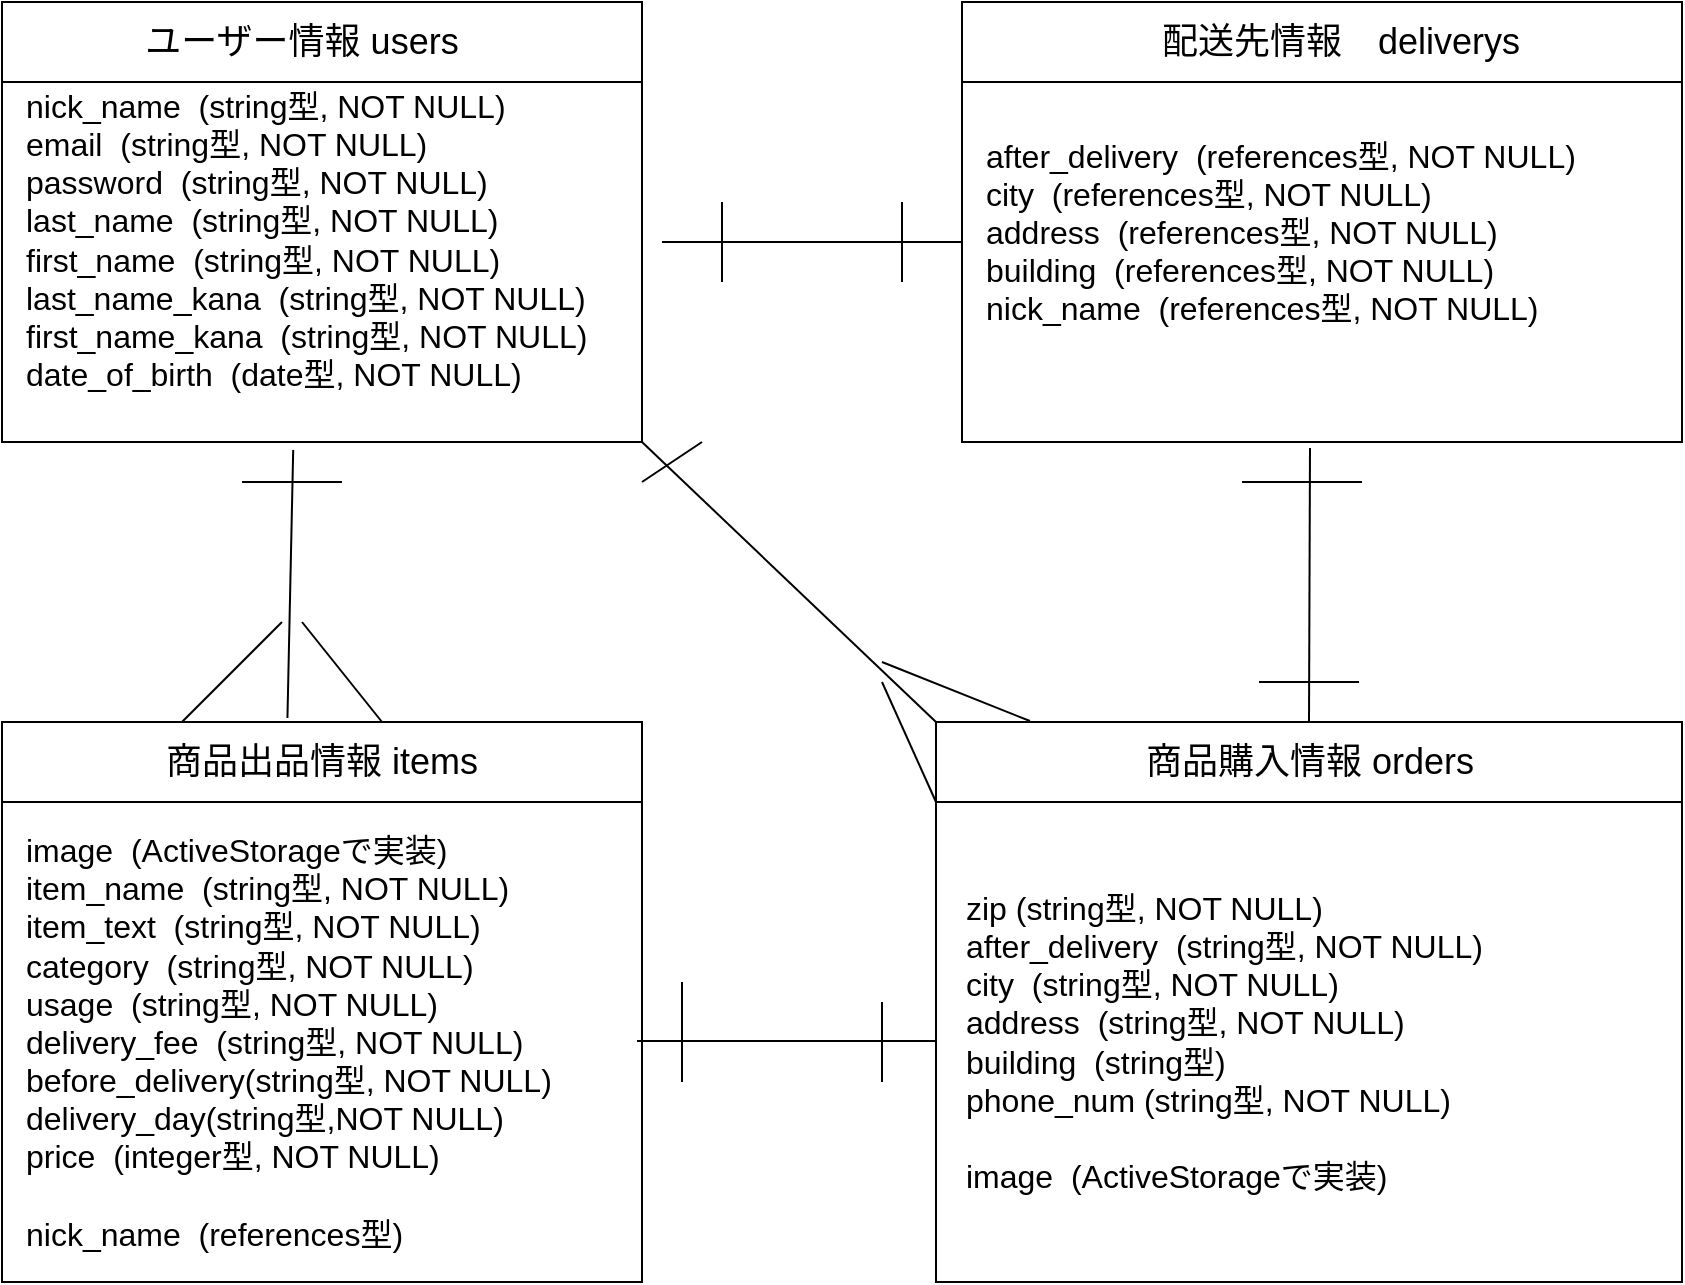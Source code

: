 <mxfile version="13.6.5">
    <diagram id="0W38vJm-rNa2hDeHWIhZ" name="ページ1">
        <mxGraphModel dx="689" dy="753" grid="1" gridSize="10" guides="1" tooltips="1" connect="1" arrows="1" fold="1" page="1" pageScale="1" pageWidth="827" pageHeight="1169" math="0" shadow="0">
            <root>
                <mxCell id="0"/>
                <mxCell id="1" parent="0"/>
                <mxCell id="6" value="" style="rounded=0;whiteSpace=wrap;html=1;" vertex="1" parent="1">
                    <mxGeometry x="40" y="80" width="320" height="40" as="geometry"/>
                </mxCell>
                <mxCell id="2" value="" style="rounded=0;whiteSpace=wrap;html=1;" vertex="1" parent="1">
                    <mxGeometry x="40" y="120" width="320" height="180" as="geometry"/>
                </mxCell>
                <mxCell id="5" value="ユーザー情報 users" style="text;html=1;strokeColor=none;fillColor=none;align=center;verticalAlign=middle;whiteSpace=wrap;rounded=0;fontSize=18;" vertex="1" parent="1">
                    <mxGeometry x="70" y="90" width="240" height="20" as="geometry"/>
                </mxCell>
                <mxCell id="8" value="nick_name&amp;nbsp; (string型, NOT NULL)&lt;br style=&quot;font-size: 16px&quot;&gt;email&amp;nbsp; (string型, NOT NULL)&lt;br style=&quot;font-size: 16px&quot;&gt;password&amp;nbsp; (string型, NOT NULL)&lt;br style=&quot;font-size: 16px&quot;&gt;last_name&amp;nbsp; (string型, NOT NULL)&lt;br style=&quot;font-size: 16px&quot;&gt;first_name&amp;nbsp; (string型, NOT NULL)&lt;br&gt;last_name_kana&amp;nbsp; (string型, NOT NULL)&lt;br style=&quot;font-size: 16px&quot;&gt;first_name_kana&amp;nbsp; (string型, NOT NULL)&lt;br style=&quot;font-size: 16px&quot;&gt;date_of_birth&amp;nbsp; (date型, NOT NULL)" style="text;html=1;strokeColor=none;fillColor=none;align=left;verticalAlign=middle;whiteSpace=wrap;rounded=0;fontSize=16;" vertex="1" parent="1">
                    <mxGeometry x="50" y="119" width="300" height="160" as="geometry"/>
                </mxCell>
                <mxCell id="10" value="" style="rounded=0;whiteSpace=wrap;html=1;" vertex="1" parent="1">
                    <mxGeometry x="520" y="120" width="360" height="180" as="geometry"/>
                </mxCell>
                <mxCell id="11" value="" style="rounded=0;whiteSpace=wrap;html=1;" vertex="1" parent="1">
                    <mxGeometry x="520" y="80" width="360" height="40" as="geometry"/>
                </mxCell>
                <mxCell id="12" value="配送先情報　deliverys" style="text;html=1;strokeColor=none;fillColor=none;align=center;verticalAlign=middle;whiteSpace=wrap;rounded=0;fontSize=18;" vertex="1" parent="1">
                    <mxGeometry x="600" y="90" width="219" height="20" as="geometry"/>
                </mxCell>
                <mxCell id="13" value="after_delivery&amp;nbsp; (references型, NOT NULL)&lt;br&gt;city&amp;nbsp; (references型, NOT NULL)&lt;br&gt;address&amp;nbsp; (references型, NOT NULL)&lt;br&gt;building&amp;nbsp; (references型, NOT NULL)&lt;br&gt;nick_name&amp;nbsp; (references型, NOT NULL)" style="text;html=1;strokeColor=none;fillColor=none;align=left;verticalAlign=middle;whiteSpace=wrap;rounded=0;fontSize=16;" vertex="1" parent="1">
                    <mxGeometry x="530" y="120" width="340" height="150" as="geometry"/>
                </mxCell>
                <mxCell id="16" value="" style="rounded=0;whiteSpace=wrap;html=1;fontSize=16;align=left;" vertex="1" parent="1">
                    <mxGeometry x="40" y="440" width="320" height="40" as="geometry"/>
                </mxCell>
                <mxCell id="17" value="" style="rounded=0;whiteSpace=wrap;html=1;fontSize=16;align=left;" vertex="1" parent="1">
                    <mxGeometry x="40" y="480" width="320" height="240" as="geometry"/>
                </mxCell>
                <mxCell id="18" value="商品出品情報 items" style="text;html=1;strokeColor=none;fillColor=none;align=center;verticalAlign=middle;whiteSpace=wrap;rounded=0;fontSize=18;" vertex="1" parent="1">
                    <mxGeometry x="55" y="450" width="290" height="20" as="geometry"/>
                </mxCell>
                <mxCell id="19" value="" style="rounded=0;whiteSpace=wrap;html=1;fontSize=16;align=left;" vertex="1" parent="1">
                    <mxGeometry x="507" y="480" width="373" height="240" as="geometry"/>
                </mxCell>
                <mxCell id="20" value="" style="rounded=0;whiteSpace=wrap;html=1;fontSize=16;align=left;" vertex="1" parent="1">
                    <mxGeometry x="507" y="440" width="373" height="40" as="geometry"/>
                </mxCell>
                <mxCell id="21" value="商品購入情報 orders" style="text;html=1;strokeColor=none;fillColor=none;align=center;verticalAlign=middle;whiteSpace=wrap;rounded=0;fontSize=18;" vertex="1" parent="1">
                    <mxGeometry x="583.5" y="450" width="220" height="20" as="geometry"/>
                </mxCell>
                <mxCell id="23" value="image&amp;nbsp; (ActiveStorageで実装)&lt;br&gt;item_name&amp;nbsp; (string型, NOT NULL)&lt;br&gt;item_text&amp;nbsp; (string型, NOT NULL)&lt;br&gt;category&amp;nbsp; (string型, NOT NULL)&lt;br&gt;usage&amp;nbsp; (string型, NOT NULL)&lt;br&gt;delivery_fee&amp;nbsp; (string型, NOT NULL)&lt;br&gt;before_delivery(string型, NOT NULL)&lt;br&gt;delivery_day(string型,NOT NULL)&lt;br&gt;price&amp;nbsp; (integer型, NOT NULL)&lt;br&gt;&lt;br&gt;nick_name&amp;nbsp; (references型)" style="text;html=1;strokeColor=none;fillColor=none;align=left;verticalAlign=middle;whiteSpace=wrap;rounded=0;fontSize=16;" vertex="1" parent="1">
                    <mxGeometry x="50" y="480" width="300" height="240" as="geometry"/>
                </mxCell>
                <mxCell id="24" value="zip (string型, NOT NULL)&lt;br&gt;after_delivery&amp;nbsp; (string型, NOT NULL)&lt;br&gt;city&amp;nbsp; (string型, NOT NULL)&lt;br&gt;address&amp;nbsp; (string型, NOT NULL)&lt;br&gt;building&amp;nbsp; (string型)&lt;br&gt;phone_num (string型, NOT NULL)&lt;br&gt;&lt;br&gt;image&amp;nbsp; (ActiveStorageで実装)" style="text;html=1;strokeColor=none;fillColor=none;align=left;verticalAlign=middle;whiteSpace=wrap;rounded=0;fontSize=16;" vertex="1" parent="1">
                    <mxGeometry x="520" y="480" width="350" height="240" as="geometry"/>
                </mxCell>
                <mxCell id="30" value="" style="endArrow=none;html=1;fontSize=16;exitX=0.5;exitY=0;exitDx=0;exitDy=0;" edge="1" parent="1" source="20">
                    <mxGeometry width="50" height="50" relative="1" as="geometry">
                        <mxPoint x="550" y="440" as="sourcePoint"/>
                        <mxPoint x="694" y="303" as="targetPoint"/>
                    </mxGeometry>
                </mxCell>
                <mxCell id="31" value="" style="endArrow=none;html=1;fontSize=16;exitX=0.446;exitY=-0.05;exitDx=0;exitDy=0;exitPerimeter=0;entryX=0.455;entryY=1.022;entryDx=0;entryDy=0;entryPerimeter=0;" edge="1" parent="1" source="16" target="2">
                    <mxGeometry width="50" height="50" relative="1" as="geometry">
                        <mxPoint x="703.5" y="450" as="sourcePoint"/>
                        <mxPoint x="179" y="310" as="targetPoint"/>
                    </mxGeometry>
                </mxCell>
                <mxCell id="32" value="" style="endArrow=none;html=1;fontSize=16;" edge="1" parent="1">
                    <mxGeometry width="50" height="50" relative="1" as="geometry">
                        <mxPoint x="130" y="440" as="sourcePoint"/>
                        <mxPoint x="180" y="390" as="targetPoint"/>
                    </mxGeometry>
                </mxCell>
                <mxCell id="33" value="" style="endArrow=none;html=1;fontSize=16;" edge="1" parent="1">
                    <mxGeometry width="50" height="50" relative="1" as="geometry">
                        <mxPoint x="230" y="440" as="sourcePoint"/>
                        <mxPoint x="190" y="390" as="targetPoint"/>
                    </mxGeometry>
                </mxCell>
                <mxCell id="34" value="" style="endArrow=none;html=1;fontSize=16;" edge="1" parent="1">
                    <mxGeometry width="50" height="50" relative="1" as="geometry">
                        <mxPoint x="160" y="320" as="sourcePoint"/>
                        <mxPoint x="210" y="320" as="targetPoint"/>
                    </mxGeometry>
                </mxCell>
                <mxCell id="35" value="" style="endArrow=none;html=1;fontSize=16;" edge="1" parent="1">
                    <mxGeometry width="50" height="50" relative="1" as="geometry">
                        <mxPoint x="370" y="200" as="sourcePoint"/>
                        <mxPoint x="519.5" y="200" as="targetPoint"/>
                    </mxGeometry>
                </mxCell>
                <mxCell id="36" value="" style="endArrow=none;html=1;fontSize=16;" edge="1" parent="1">
                    <mxGeometry width="50" height="50" relative="1" as="geometry">
                        <mxPoint x="357.5" y="599.5" as="sourcePoint"/>
                        <mxPoint x="507" y="599.5" as="targetPoint"/>
                    </mxGeometry>
                </mxCell>
                <mxCell id="37" value="" style="endArrow=none;html=1;fontSize=16;entryX=0;entryY=0;entryDx=0;entryDy=0;exitX=1;exitY=1;exitDx=0;exitDy=0;" edge="1" parent="1" source="2" target="20">
                    <mxGeometry width="50" height="50" relative="1" as="geometry">
                        <mxPoint x="370.5" y="360" as="sourcePoint"/>
                        <mxPoint x="510" y="430" as="targetPoint"/>
                    </mxGeometry>
                </mxCell>
                <mxCell id="41" value="" style="endArrow=none;html=1;fontSize=16;exitX=0.126;exitY=-0.012;exitDx=0;exitDy=0;exitPerimeter=0;" edge="1" parent="1" source="20">
                    <mxGeometry width="50" height="50" relative="1" as="geometry">
                        <mxPoint x="260" y="470" as="sourcePoint"/>
                        <mxPoint x="480" y="410" as="targetPoint"/>
                    </mxGeometry>
                </mxCell>
                <mxCell id="42" value="" style="endArrow=none;html=1;fontSize=16;exitX=0;exitY=0;exitDx=0;exitDy=0;" edge="1" parent="1" source="19">
                    <mxGeometry width="50" height="50" relative="1" as="geometry">
                        <mxPoint x="563.998" y="449.52" as="sourcePoint"/>
                        <mxPoint x="480" y="420" as="targetPoint"/>
                    </mxGeometry>
                </mxCell>
                <mxCell id="43" value="" style="endArrow=none;html=1;fontSize=16;" edge="1" parent="1">
                    <mxGeometry width="50" height="50" relative="1" as="geometry">
                        <mxPoint x="660" y="320" as="sourcePoint"/>
                        <mxPoint x="720" y="320" as="targetPoint"/>
                    </mxGeometry>
                </mxCell>
                <mxCell id="44" value="" style="endArrow=none;html=1;fontSize=16;" edge="1" parent="1">
                    <mxGeometry width="50" height="50" relative="1" as="geometry">
                        <mxPoint x="668.5" y="420" as="sourcePoint"/>
                        <mxPoint x="718.5" y="420" as="targetPoint"/>
                    </mxGeometry>
                </mxCell>
                <mxCell id="45" value="" style="endArrow=none;html=1;fontSize=16;" edge="1" parent="1">
                    <mxGeometry width="50" height="50" relative="1" as="geometry">
                        <mxPoint x="490" y="180" as="sourcePoint"/>
                        <mxPoint x="490" y="220" as="targetPoint"/>
                    </mxGeometry>
                </mxCell>
                <mxCell id="46" value="" style="endArrow=none;html=1;fontSize=16;" edge="1" parent="1">
                    <mxGeometry width="50" height="50" relative="1" as="geometry">
                        <mxPoint x="400" y="180" as="sourcePoint"/>
                        <mxPoint x="400" y="220" as="targetPoint"/>
                    </mxGeometry>
                </mxCell>
                <mxCell id="47" value="" style="endArrow=none;html=1;fontSize=16;" edge="1" parent="1">
                    <mxGeometry width="50" height="50" relative="1" as="geometry">
                        <mxPoint x="380" y="570" as="sourcePoint"/>
                        <mxPoint x="380" y="620" as="targetPoint"/>
                        <Array as="points">
                            <mxPoint x="380" y="620"/>
                        </Array>
                    </mxGeometry>
                </mxCell>
                <mxCell id="48" value="" style="endArrow=none;html=1;fontSize=16;" edge="1" parent="1">
                    <mxGeometry width="50" height="50" relative="1" as="geometry">
                        <mxPoint x="480" y="580" as="sourcePoint"/>
                        <mxPoint x="480" y="620" as="targetPoint"/>
                    </mxGeometry>
                </mxCell>
                <mxCell id="51" value="" style="endArrow=none;html=1;fontSize=16;" edge="1" parent="1">
                    <mxGeometry width="50" height="50" relative="1" as="geometry">
                        <mxPoint x="360" y="320" as="sourcePoint"/>
                        <mxPoint x="390" y="300" as="targetPoint"/>
                    </mxGeometry>
                </mxCell>
            </root>
        </mxGraphModel>
    </diagram>
</mxfile>